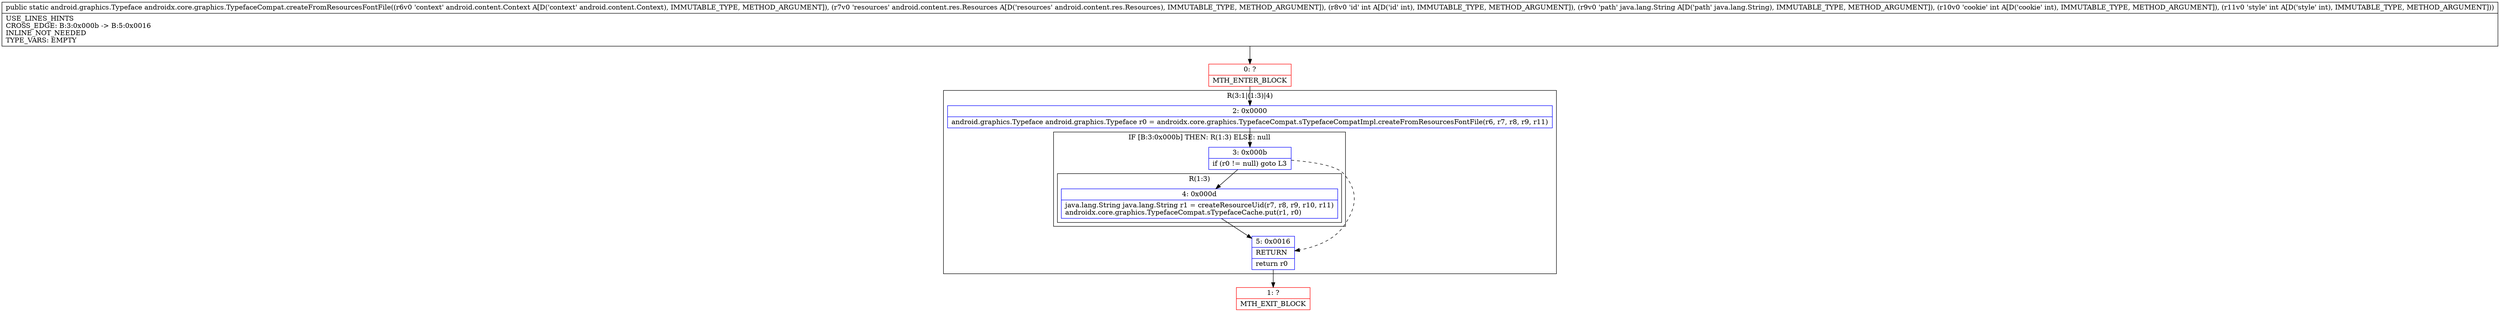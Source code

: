digraph "CFG forandroidx.core.graphics.TypefaceCompat.createFromResourcesFontFile(Landroid\/content\/Context;Landroid\/content\/res\/Resources;ILjava\/lang\/String;II)Landroid\/graphics\/Typeface;" {
subgraph cluster_Region_716921276 {
label = "R(3:1|(1:3)|4)";
node [shape=record,color=blue];
Node_2 [shape=record,label="{2\:\ 0x0000|android.graphics.Typeface android.graphics.Typeface r0 = androidx.core.graphics.TypefaceCompat.sTypefaceCompatImpl.createFromResourcesFontFile(r6, r7, r8, r9, r11)\l}"];
subgraph cluster_IfRegion_806818071 {
label = "IF [B:3:0x000b] THEN: R(1:3) ELSE: null";
node [shape=record,color=blue];
Node_3 [shape=record,label="{3\:\ 0x000b|if (r0 != null) goto L3\l}"];
subgraph cluster_Region_2121302602 {
label = "R(1:3)";
node [shape=record,color=blue];
Node_4 [shape=record,label="{4\:\ 0x000d|java.lang.String java.lang.String r1 = createResourceUid(r7, r8, r9, r10, r11)\landroidx.core.graphics.TypefaceCompat.sTypefaceCache.put(r1, r0)\l}"];
}
}
Node_5 [shape=record,label="{5\:\ 0x0016|RETURN\l|return r0\l}"];
}
Node_0 [shape=record,color=red,label="{0\:\ ?|MTH_ENTER_BLOCK\l}"];
Node_1 [shape=record,color=red,label="{1\:\ ?|MTH_EXIT_BLOCK\l}"];
MethodNode[shape=record,label="{public static android.graphics.Typeface androidx.core.graphics.TypefaceCompat.createFromResourcesFontFile((r6v0 'context' android.content.Context A[D('context' android.content.Context), IMMUTABLE_TYPE, METHOD_ARGUMENT]), (r7v0 'resources' android.content.res.Resources A[D('resources' android.content.res.Resources), IMMUTABLE_TYPE, METHOD_ARGUMENT]), (r8v0 'id' int A[D('id' int), IMMUTABLE_TYPE, METHOD_ARGUMENT]), (r9v0 'path' java.lang.String A[D('path' java.lang.String), IMMUTABLE_TYPE, METHOD_ARGUMENT]), (r10v0 'cookie' int A[D('cookie' int), IMMUTABLE_TYPE, METHOD_ARGUMENT]), (r11v0 'style' int A[D('style' int), IMMUTABLE_TYPE, METHOD_ARGUMENT]))  | USE_LINES_HINTS\lCROSS_EDGE: B:3:0x000b \-\> B:5:0x0016\lINLINE_NOT_NEEDED\lTYPE_VARS: EMPTY\l}"];
MethodNode -> Node_0;Node_2 -> Node_3;
Node_3 -> Node_4;
Node_3 -> Node_5[style=dashed];
Node_4 -> Node_5;
Node_5 -> Node_1;
Node_0 -> Node_2;
}

